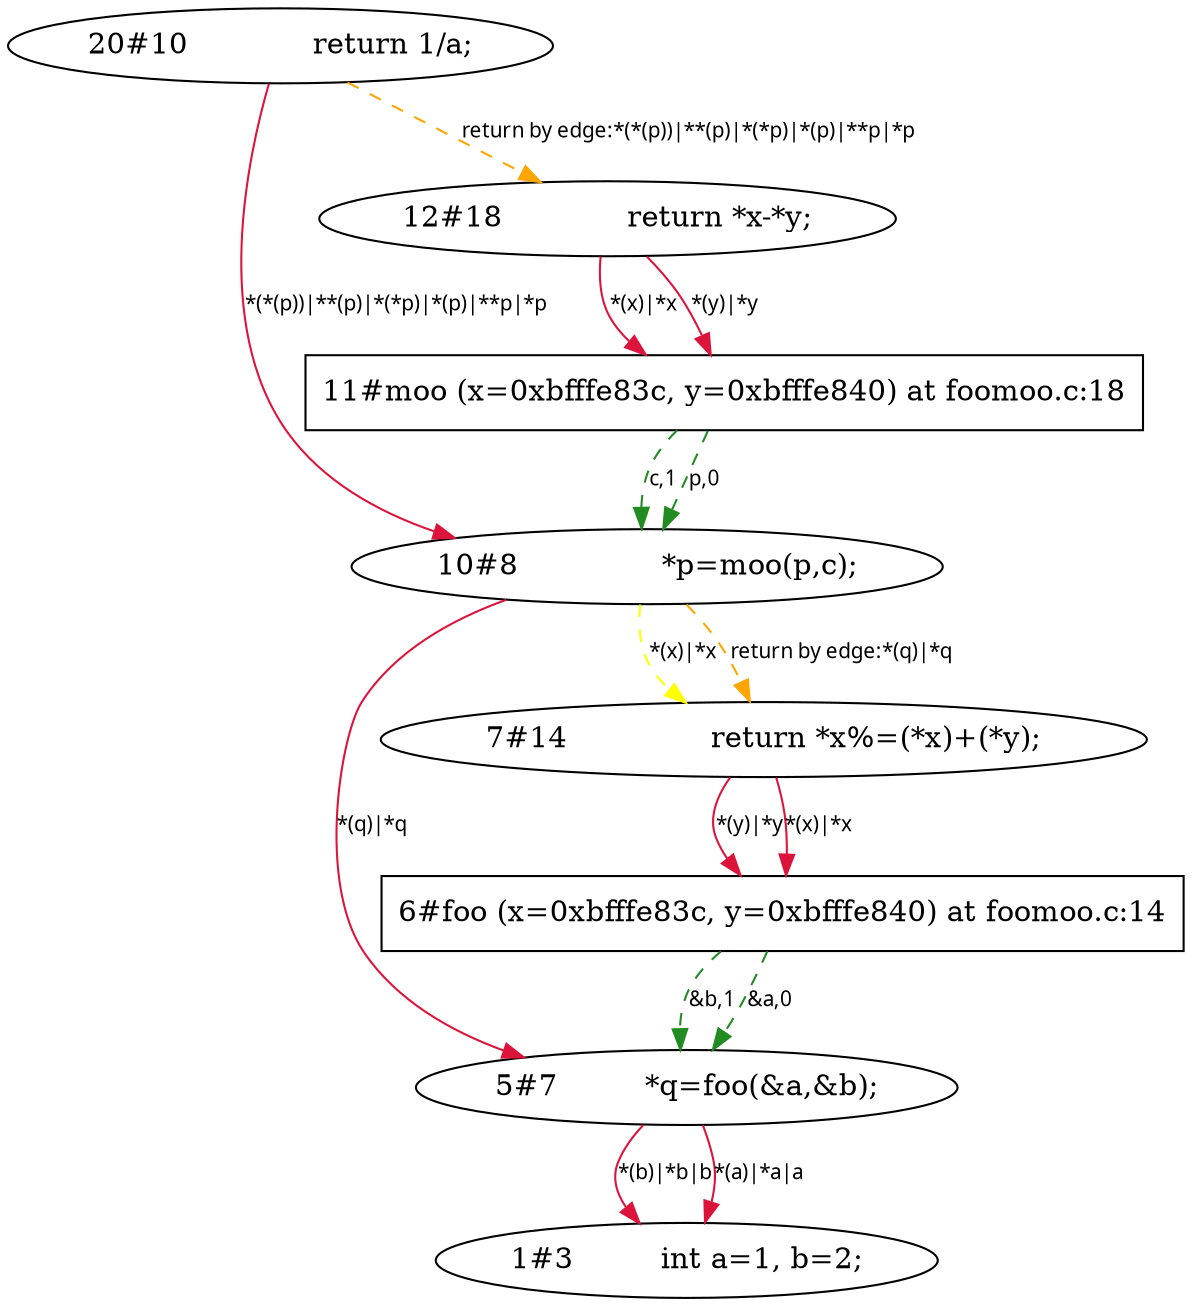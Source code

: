 digraph tiantgraph{
"1#3		int a=1, b=2;";
"5#7		*q=foo(&a,&b);";
"6#foo (x=0xbfffe83c, y=0xbfffe840) at foomoo.c:14"[shape="record"];
"7#14		return *x%=(*x)+(*y);";
"10#8		*p=moo(p,c);";
"11#moo (x=0xbfffe83c, y=0xbfffe840) at foomoo.c:18"[shape="record"];
"12#18		return *x-*y;";
"20#10		return 1/a;";
edge [fontname = "Verdana", fontsize = 10, color="crimson", style="solid"];
"12#18		return *x-*y;"->"11#moo (x=0xbfffe83c, y=0xbfffe840) at foomoo.c:18"[label="*(x)|*x"];
"12#18		return *x-*y;"->"11#moo (x=0xbfffe83c, y=0xbfffe840) at foomoo.c:18"[label="*(y)|*y"];
"10#8		*p=moo(p,c);"->"5#7		*q=foo(&a,&b);"[label="*(q)|*q"];
"20#10		return 1/a;"->"10#8		*p=moo(p,c);"[label="*(*(p))|**(p)|*(*p)|*(p)|**p|*p"];
"5#7		*q=foo(&a,&b);"->"1#3		int a=1, b=2;"[label="*(b)|*b|b"];
"5#7		*q=foo(&a,&b);"->"1#3		int a=1, b=2;"[label="*(a)|*a|a"];
"7#14		return *x%=(*x)+(*y);"->"6#foo (x=0xbfffe83c, y=0xbfffe840) at foomoo.c:14"[label="*(y)|*y"];
"7#14		return *x%=(*x)+(*y);"->"6#foo (x=0xbfffe83c, y=0xbfffe840) at foomoo.c:14"[label="*(x)|*x"];
"10#8		*p=moo(p,c);"->"7#14		return *x%=(*x)+(*y);"[label="*(x)|*x",style="dashed", color="yellow"];
"10#8		*p=moo(p,c);"->"7#14		return *x%=(*x)+(*y);"[label="return by edge:*(q)|*q",style="dashed", color="orange"];
"20#10		return 1/a;"->"12#18		return *x-*y;"[label="return by edge:*(*(p))|**(p)|*(*p)|*(p)|**p|*p",style="dashed", color="orange"];
"11#moo (x=0xbfffe83c, y=0xbfffe840) at foomoo.c:18"->"10#8		*p=moo(p,c);"[label="c,1",style="dashed", color="forestgreen"];
"11#moo (x=0xbfffe83c, y=0xbfffe840) at foomoo.c:18"->"10#8		*p=moo(p,c);"[label="p,0",style="dashed", color="forestgreen"];
"6#foo (x=0xbfffe83c, y=0xbfffe840) at foomoo.c:14"->"5#7		*q=foo(&a,&b);"[label="&b,1",style="dashed", color="forestgreen"];
"6#foo (x=0xbfffe83c, y=0xbfffe840) at foomoo.c:14"->"5#7		*q=foo(&a,&b);"[label="&a,0",style="dashed", color="forestgreen"];
}